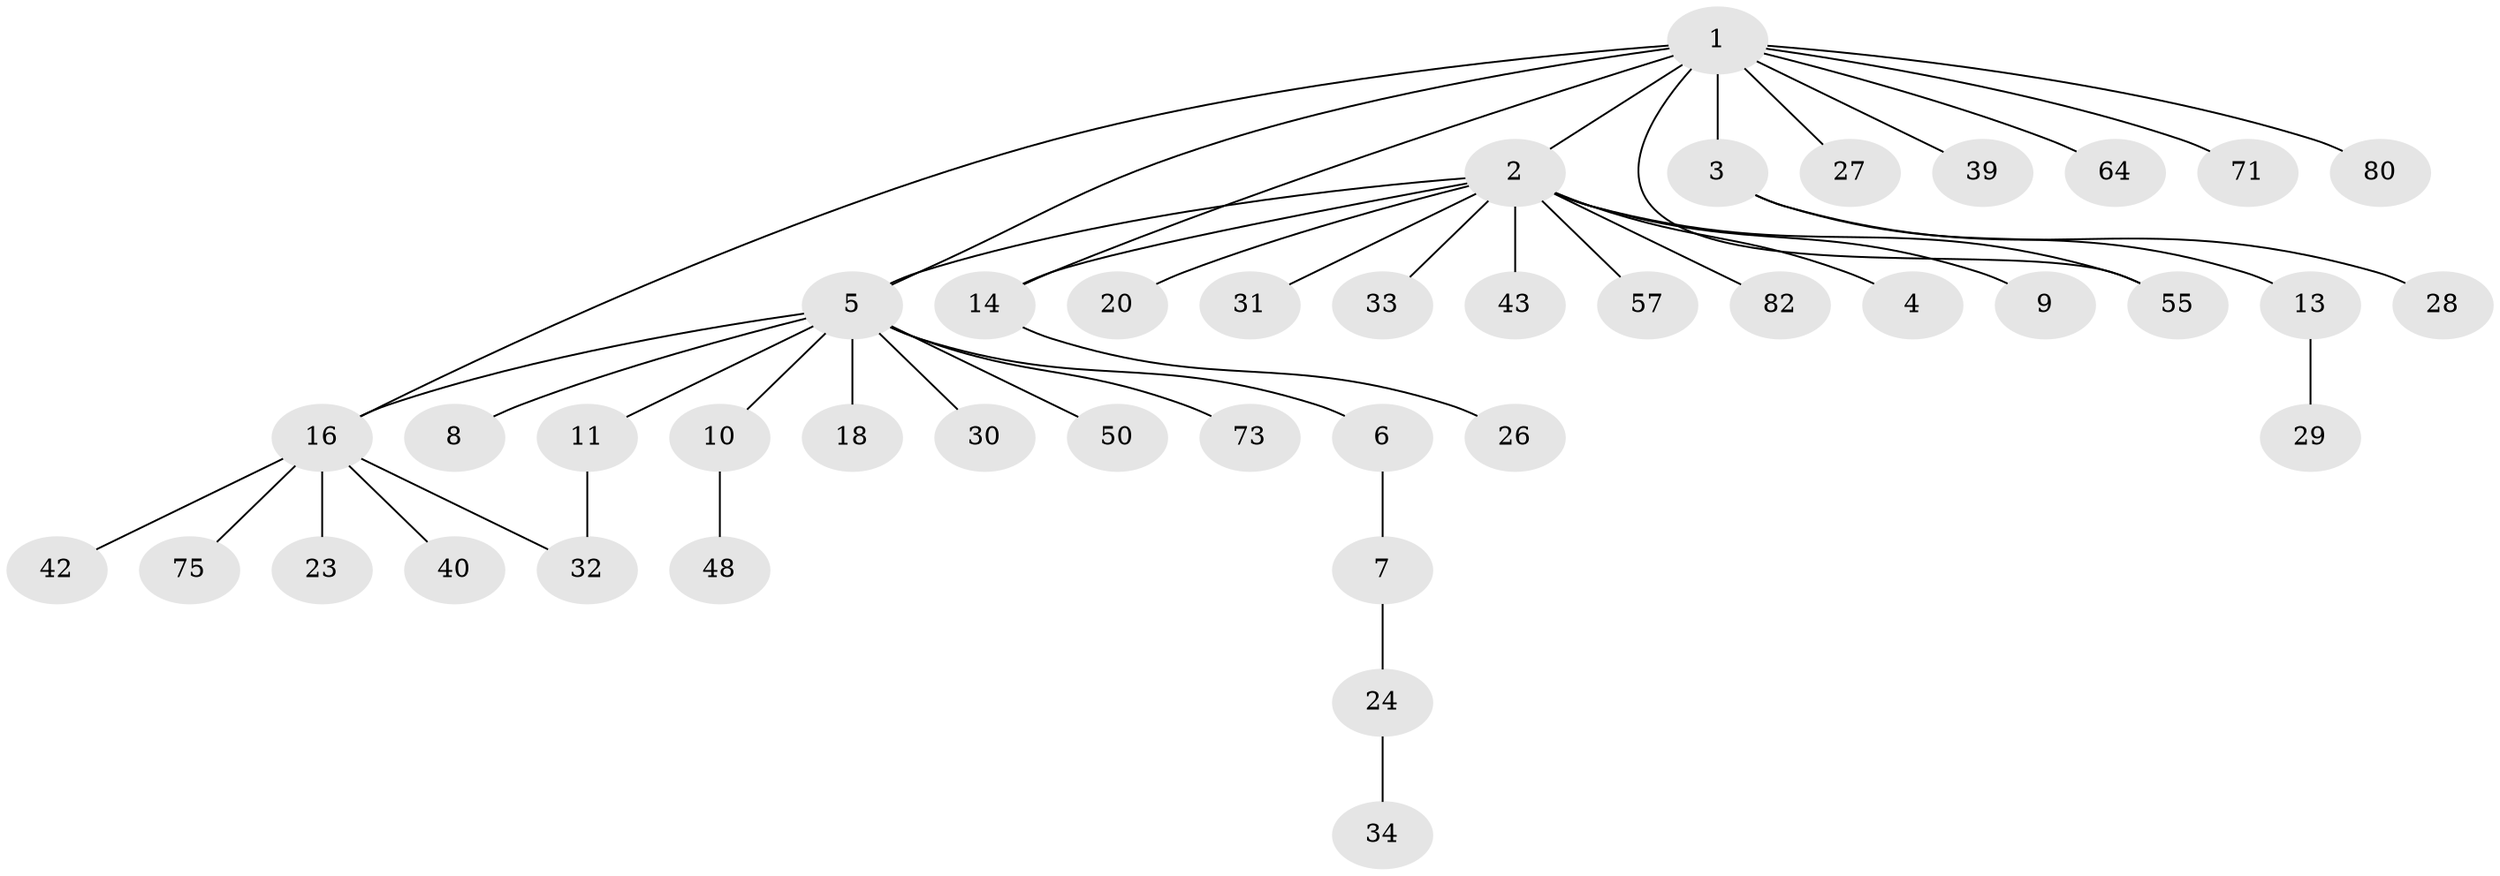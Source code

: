 // original degree distribution, {11: 0.024390243902439025, 13: 0.012195121951219513, 3: 0.04878048780487805, 2: 0.23170731707317074, 1: 0.573170731707317, 6: 0.012195121951219513, 4: 0.08536585365853659, 8: 0.012195121951219513}
// Generated by graph-tools (version 1.1) at 2025/18/03/04/25 18:18:20]
// undirected, 41 vertices, 45 edges
graph export_dot {
graph [start="1"]
  node [color=gray90,style=filled];
  1;
  2 [super="+17"];
  3 [super="+12"];
  4 [super="+37+62"];
  5;
  6;
  7;
  8;
  9;
  10;
  11 [super="+79+70+49+19"];
  13 [super="+61+66"];
  14 [super="+15"];
  16 [super="+35+74+36+25+21+22"];
  18;
  20 [super="+45+58+81"];
  23;
  24;
  26;
  27;
  28;
  29 [super="+38"];
  30;
  31;
  32 [super="+44+52+56"];
  33;
  34 [super="+59"];
  39;
  40 [super="+51+41"];
  42;
  43;
  48;
  50;
  55 [super="+65+68"];
  57;
  64;
  71;
  73;
  75;
  80;
  82;
  1 -- 2;
  1 -- 3;
  1 -- 5;
  1 -- 14;
  1 -- 27;
  1 -- 39;
  1 -- 64;
  1 -- 71;
  1 -- 80;
  1 -- 55;
  1 -- 16;
  2 -- 4;
  2 -- 5;
  2 -- 9;
  2 -- 14;
  2 -- 20;
  2 -- 31;
  2 -- 33;
  2 -- 43;
  2 -- 55;
  2 -- 57;
  2 -- 82;
  3 -- 13;
  3 -- 28;
  5 -- 6;
  5 -- 8;
  5 -- 10;
  5 -- 11;
  5 -- 16;
  5 -- 18;
  5 -- 30;
  5 -- 50;
  5 -- 73;
  6 -- 7;
  7 -- 24;
  10 -- 48;
  11 -- 32;
  13 -- 29;
  14 -- 26;
  16 -- 40;
  16 -- 42;
  16 -- 75;
  16 -- 23;
  16 -- 32;
  24 -- 34;
}
